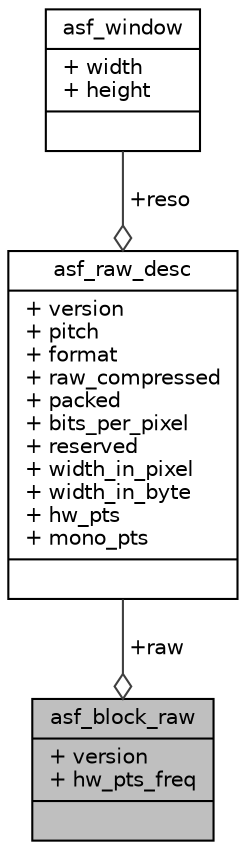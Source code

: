 digraph "asf_block_raw"
{
 // INTERACTIVE_SVG=YES
 // LATEX_PDF_SIZE
  bgcolor="transparent";
  edge [fontname="Helvetica",fontsize="10",labelfontname="Helvetica",labelfontsize="10"];
  node [fontname="Helvetica",fontsize="10",shape=record];
  Node1 [label="{asf_block_raw\n|+ version\l+ hw_pts_freq\l|}",height=0.2,width=0.4,color="black", fillcolor="grey75", style="filled", fontcolor="black",tooltip=" "];
  Node2 -> Node1 [color="grey25",fontsize="10",style="solid",label=" +raw" ,arrowhead="odiamond",fontname="Helvetica"];
  Node2 [label="{asf_raw_desc\n|+ version\l+ pitch\l+ format\l+ raw_compressed\l+ packed\l+ bits_per_pixel\l+ reserved\l+ width_in_pixel\l+ width_in_byte\l+ hw_pts\l+ mono_pts\l|}",height=0.2,width=0.4,color="black",URL="$d5/d1f/structasf__raw__desc.html",tooltip=" "];
  Node3 -> Node2 [color="grey25",fontsize="10",style="solid",label=" +reso" ,arrowhead="odiamond",fontname="Helvetica"];
  Node3 [label="{asf_window\n|+ width\l+ height\l|}",height=0.2,width=0.4,color="black",URL="$d0/d7f/structasf__window.html",tooltip=" "];
}
